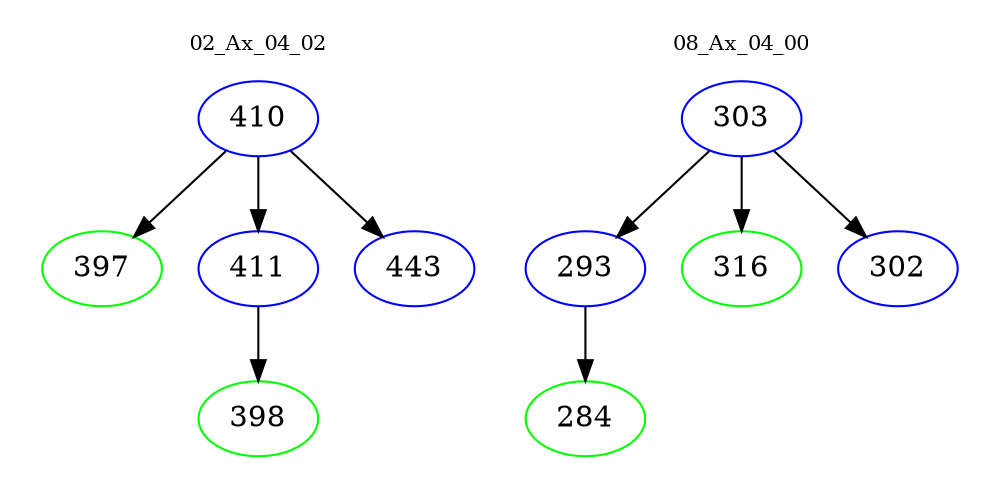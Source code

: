 digraph{
subgraph cluster_0 {
color = white
label = "02_Ax_04_02";
fontsize=10;
T0_410 [label="410", color="blue"]
T0_410 -> T0_397 [color="black"]
T0_397 [label="397", color="green"]
T0_410 -> T0_411 [color="black"]
T0_411 [label="411", color="blue"]
T0_411 -> T0_398 [color="black"]
T0_398 [label="398", color="green"]
T0_410 -> T0_443 [color="black"]
T0_443 [label="443", color="blue"]
}
subgraph cluster_1 {
color = white
label = "08_Ax_04_00";
fontsize=10;
T1_303 [label="303", color="blue"]
T1_303 -> T1_293 [color="black"]
T1_293 [label="293", color="blue"]
T1_293 -> T1_284 [color="black"]
T1_284 [label="284", color="green"]
T1_303 -> T1_316 [color="black"]
T1_316 [label="316", color="green"]
T1_303 -> T1_302 [color="black"]
T1_302 [label="302", color="blue"]
}
}
